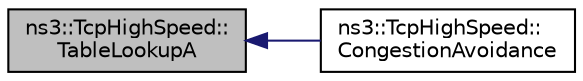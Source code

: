 digraph "ns3::TcpHighSpeed::TableLookupA"
{
  edge [fontname="Helvetica",fontsize="10",labelfontname="Helvetica",labelfontsize="10"];
  node [fontname="Helvetica",fontsize="10",shape=record];
  rankdir="LR";
  Node1 [label="ns3::TcpHighSpeed::\lTableLookupA",height=0.2,width=0.4,color="black", fillcolor="grey75", style="filled", fontcolor="black"];
  Node1 -> Node2 [dir="back",color="midnightblue",fontsize="10",style="solid"];
  Node2 [label="ns3::TcpHighSpeed::\lCongestionAvoidance",height=0.2,width=0.4,color="black", fillcolor="white", style="filled",URL="$d8/d6f/classns3_1_1TcpHighSpeed.html#ab241f8400ad52cff3e2f04ed8d00983c",tooltip="Congestion avoidance of TcpHighSpeed. "];
}

